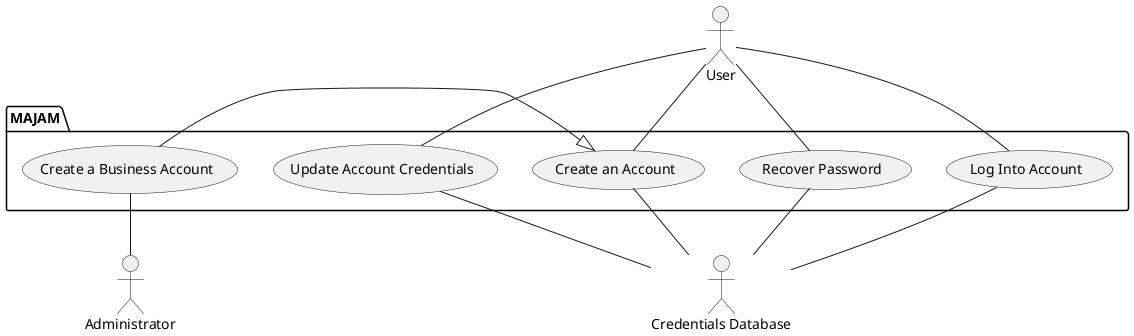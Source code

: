 @startuml

actor "User" as user
actor "Administrator" as admin
actor "Credentials Database" as creddb

package MAJAM {
  usecase "Create an Account" as CreateAccount
  usecase "Create a Business Account" as CreateBizAccount
  usecase "Update Account Credentials" as UpdateCred
  usecase "Log Into Account" as Login
  usecase "Recover Password" as RecoverPass
}

user -- CreateAccount
CreateAccount -- creddb

CreateBizAccount -|> CreateAccount
CreateBizAccount -- admin

user -- UpdateCred
UpdateCred -- creddb

user -- Login
Login -- creddb

user -- RecoverPass
RecoverPass -- creddb

@enduml
